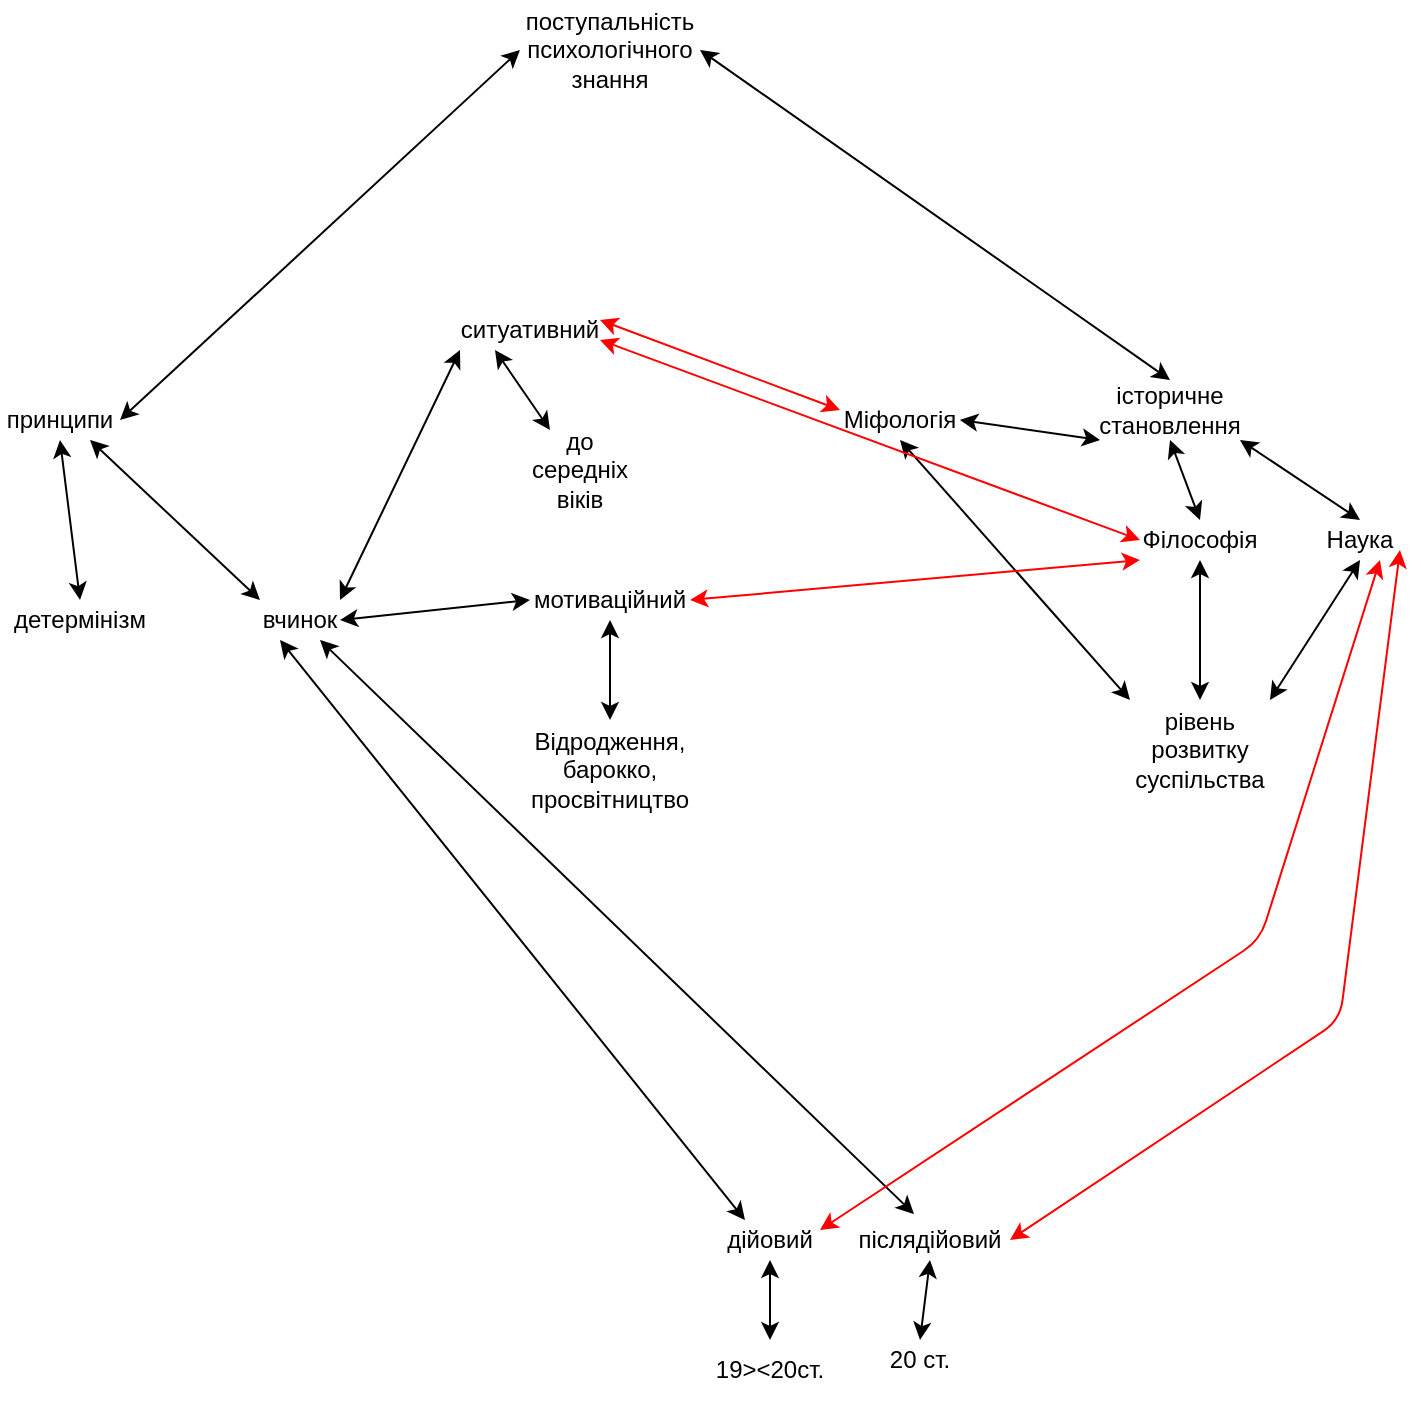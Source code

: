 <mxfile version="15.0.3" type="github">
  <diagram id="oc141sA5X3rjAd4bpJ3t" name="Page-1">
    <mxGraphModel dx="3342" dy="1842" grid="1" gridSize="10" guides="1" tooltips="1" connect="1" arrows="1" fold="1" page="1" pageScale="1" pageWidth="1500" pageHeight="1500" math="0" shadow="0">
      <root>
        <mxCell id="0" />
        <mxCell id="1" parent="0" />
        <mxCell id="bpgr1umbOOrT4S0ubv_E-1" value="поступальність психологічного знання" style="text;html=1;strokeColor=none;fillColor=none;align=center;verticalAlign=middle;whiteSpace=wrap;rounded=0;" vertex="1" parent="1">
          <mxGeometry x="300" y="160" width="90" height="50" as="geometry" />
        </mxCell>
        <mxCell id="bpgr1umbOOrT4S0ubv_E-2" value="принципи" style="text;html=1;strokeColor=none;fillColor=none;align=center;verticalAlign=middle;whiteSpace=wrap;rounded=0;" vertex="1" parent="1">
          <mxGeometry x="40" y="360" width="60" height="20" as="geometry" />
        </mxCell>
        <mxCell id="bpgr1umbOOrT4S0ubv_E-3" value="" style="endArrow=classic;startArrow=classic;html=1;entryX=0;entryY=0.5;entryDx=0;entryDy=0;exitX=1;exitY=0.5;exitDx=0;exitDy=0;" edge="1" parent="1" source="bpgr1umbOOrT4S0ubv_E-2" target="bpgr1umbOOrT4S0ubv_E-1">
          <mxGeometry width="50" height="50" relative="1" as="geometry">
            <mxPoint x="390" y="800" as="sourcePoint" />
            <mxPoint x="440" y="750" as="targetPoint" />
            <Array as="points" />
          </mxGeometry>
        </mxCell>
        <mxCell id="bpgr1umbOOrT4S0ubv_E-4" value="детермінізм" style="text;html=1;strokeColor=none;fillColor=none;align=center;verticalAlign=middle;whiteSpace=wrap;rounded=0;" vertex="1" parent="1">
          <mxGeometry x="40" y="460" width="80" height="20" as="geometry" />
        </mxCell>
        <mxCell id="bpgr1umbOOrT4S0ubv_E-5" value="" style="endArrow=classic;startArrow=classic;html=1;entryX=0.5;entryY=1;entryDx=0;entryDy=0;exitX=0.5;exitY=0;exitDx=0;exitDy=0;" edge="1" parent="1" source="bpgr1umbOOrT4S0ubv_E-4" target="bpgr1umbOOrT4S0ubv_E-2">
          <mxGeometry width="50" height="50" relative="1" as="geometry">
            <mxPoint x="390" y="800" as="sourcePoint" />
            <mxPoint x="440" y="750" as="targetPoint" />
          </mxGeometry>
        </mxCell>
        <mxCell id="bpgr1umbOOrT4S0ubv_E-6" value="вчинок" style="text;html=1;strokeColor=none;fillColor=none;align=center;verticalAlign=middle;whiteSpace=wrap;rounded=0;" vertex="1" parent="1">
          <mxGeometry x="170" y="460" width="40" height="20" as="geometry" />
        </mxCell>
        <mxCell id="bpgr1umbOOrT4S0ubv_E-8" value="" style="endArrow=classic;startArrow=classic;html=1;entryX=0.75;entryY=1;entryDx=0;entryDy=0;exitX=0;exitY=0;exitDx=0;exitDy=0;" edge="1" parent="1" source="bpgr1umbOOrT4S0ubv_E-6" target="bpgr1umbOOrT4S0ubv_E-2">
          <mxGeometry width="50" height="50" relative="1" as="geometry">
            <mxPoint x="390" y="800" as="sourcePoint" />
            <mxPoint x="440" y="750" as="targetPoint" />
          </mxGeometry>
        </mxCell>
        <mxCell id="bpgr1umbOOrT4S0ubv_E-9" value="ситуативний" style="text;html=1;strokeColor=none;fillColor=none;align=center;verticalAlign=middle;whiteSpace=wrap;rounded=0;" vertex="1" parent="1">
          <mxGeometry x="270" y="315" width="70" height="20" as="geometry" />
        </mxCell>
        <mxCell id="bpgr1umbOOrT4S0ubv_E-10" value="" style="endArrow=classic;startArrow=classic;html=1;exitX=0;exitY=1;exitDx=0;exitDy=0;exitPerimeter=0;entryX=1;entryY=0;entryDx=0;entryDy=0;" edge="1" parent="1" source="bpgr1umbOOrT4S0ubv_E-9" target="bpgr1umbOOrT4S0ubv_E-6">
          <mxGeometry width="50" height="50" relative="1" as="geometry">
            <mxPoint x="390" y="800" as="sourcePoint" />
            <mxPoint x="230" y="460" as="targetPoint" />
          </mxGeometry>
        </mxCell>
        <mxCell id="bpgr1umbOOrT4S0ubv_E-11" value="мотиваційний" style="text;html=1;strokeColor=none;fillColor=none;align=center;verticalAlign=middle;whiteSpace=wrap;rounded=0;" vertex="1" parent="1">
          <mxGeometry x="305" y="450" width="80" height="20" as="geometry" />
        </mxCell>
        <mxCell id="bpgr1umbOOrT4S0ubv_E-13" value="" style="endArrow=classic;startArrow=classic;html=1;entryX=1;entryY=0.5;entryDx=0;entryDy=0;exitX=0;exitY=0.5;exitDx=0;exitDy=0;" edge="1" parent="1" source="bpgr1umbOOrT4S0ubv_E-11" target="bpgr1umbOOrT4S0ubv_E-6">
          <mxGeometry width="50" height="50" relative="1" as="geometry">
            <mxPoint x="390" y="800" as="sourcePoint" />
            <mxPoint x="440" y="750" as="targetPoint" />
          </mxGeometry>
        </mxCell>
        <mxCell id="bpgr1umbOOrT4S0ubv_E-14" value="дійовий" style="text;html=1;strokeColor=none;fillColor=none;align=center;verticalAlign=middle;whiteSpace=wrap;rounded=0;" vertex="1" parent="1">
          <mxGeometry x="400" y="770" width="50" height="20" as="geometry" />
        </mxCell>
        <mxCell id="bpgr1umbOOrT4S0ubv_E-15" value="" style="endArrow=classic;startArrow=classic;html=1;entryX=0.25;entryY=1;entryDx=0;entryDy=0;exitX=0.25;exitY=0;exitDx=0;exitDy=0;" edge="1" parent="1" source="bpgr1umbOOrT4S0ubv_E-14" target="bpgr1umbOOrT4S0ubv_E-6">
          <mxGeometry width="50" height="50" relative="1" as="geometry">
            <mxPoint x="390" y="800" as="sourcePoint" />
            <mxPoint x="440" y="750" as="targetPoint" />
          </mxGeometry>
        </mxCell>
        <mxCell id="bpgr1umbOOrT4S0ubv_E-16" value="післядійовий" style="text;html=1;strokeColor=none;fillColor=none;align=center;verticalAlign=middle;whiteSpace=wrap;rounded=0;" vertex="1" parent="1">
          <mxGeometry x="465" y="770" width="80" height="20" as="geometry" />
        </mxCell>
        <mxCell id="bpgr1umbOOrT4S0ubv_E-17" value="" style="endArrow=classic;startArrow=classic;html=1;entryX=0.4;entryY=-0.15;entryDx=0;entryDy=0;entryPerimeter=0;exitX=0.75;exitY=1;exitDx=0;exitDy=0;" edge="1" parent="1" source="bpgr1umbOOrT4S0ubv_E-6" target="bpgr1umbOOrT4S0ubv_E-16">
          <mxGeometry width="50" height="50" relative="1" as="geometry">
            <mxPoint x="210" y="500" as="sourcePoint" />
            <mxPoint x="440" y="750" as="targetPoint" />
          </mxGeometry>
        </mxCell>
        <mxCell id="bpgr1umbOOrT4S0ubv_E-18" value="історичне становлення" style="text;html=1;strokeColor=none;fillColor=none;align=center;verticalAlign=middle;whiteSpace=wrap;rounded=0;" vertex="1" parent="1">
          <mxGeometry x="590" y="350" width="70" height="30" as="geometry" />
        </mxCell>
        <mxCell id="bpgr1umbOOrT4S0ubv_E-19" value="" style="endArrow=classic;startArrow=classic;html=1;exitX=1;exitY=0.5;exitDx=0;exitDy=0;entryX=0.5;entryY=0;entryDx=0;entryDy=0;" edge="1" parent="1" source="bpgr1umbOOrT4S0ubv_E-1" target="bpgr1umbOOrT4S0ubv_E-18">
          <mxGeometry width="50" height="50" relative="1" as="geometry">
            <mxPoint x="710" y="800" as="sourcePoint" />
            <mxPoint x="760" y="750" as="targetPoint" />
          </mxGeometry>
        </mxCell>
        <mxCell id="bpgr1umbOOrT4S0ubv_E-20" value="Міфологія" style="text;html=1;strokeColor=none;fillColor=none;align=center;verticalAlign=middle;whiteSpace=wrap;rounded=0;" vertex="1" parent="1">
          <mxGeometry x="460" y="360" width="60" height="20" as="geometry" />
        </mxCell>
        <mxCell id="bpgr1umbOOrT4S0ubv_E-21" value="" style="endArrow=classic;startArrow=classic;html=1;entryX=0;entryY=1;entryDx=0;entryDy=0;exitX=1;exitY=0.5;exitDx=0;exitDy=0;" edge="1" parent="1" source="bpgr1umbOOrT4S0ubv_E-20" target="bpgr1umbOOrT4S0ubv_E-18">
          <mxGeometry width="50" height="50" relative="1" as="geometry">
            <mxPoint x="710" y="800" as="sourcePoint" />
            <mxPoint x="760" y="750" as="targetPoint" />
          </mxGeometry>
        </mxCell>
        <mxCell id="bpgr1umbOOrT4S0ubv_E-22" value="Філософія" style="text;html=1;strokeColor=none;fillColor=none;align=center;verticalAlign=middle;whiteSpace=wrap;rounded=0;" vertex="1" parent="1">
          <mxGeometry x="610" y="420" width="60" height="20" as="geometry" />
        </mxCell>
        <mxCell id="bpgr1umbOOrT4S0ubv_E-23" value="" style="endArrow=classic;startArrow=classic;html=1;entryX=0.5;entryY=1;entryDx=0;entryDy=0;exitX=0.5;exitY=0;exitDx=0;exitDy=0;" edge="1" parent="1" source="bpgr1umbOOrT4S0ubv_E-22" target="bpgr1umbOOrT4S0ubv_E-18">
          <mxGeometry width="50" height="50" relative="1" as="geometry">
            <mxPoint x="710" y="800" as="sourcePoint" />
            <mxPoint x="760" y="750" as="targetPoint" />
          </mxGeometry>
        </mxCell>
        <mxCell id="bpgr1umbOOrT4S0ubv_E-24" value="Наука" style="text;html=1;strokeColor=none;fillColor=none;align=center;verticalAlign=middle;whiteSpace=wrap;rounded=0;" vertex="1" parent="1">
          <mxGeometry x="700" y="420" width="40" height="20" as="geometry" />
        </mxCell>
        <mxCell id="bpgr1umbOOrT4S0ubv_E-25" value="" style="endArrow=classic;startArrow=classic;html=1;entryX=1;entryY=1;entryDx=0;entryDy=0;exitX=0.5;exitY=0;exitDx=0;exitDy=0;" edge="1" parent="1" source="bpgr1umbOOrT4S0ubv_E-24" target="bpgr1umbOOrT4S0ubv_E-18">
          <mxGeometry width="50" height="50" relative="1" as="geometry">
            <mxPoint x="710" y="800" as="sourcePoint" />
            <mxPoint x="760" y="750" as="targetPoint" />
          </mxGeometry>
        </mxCell>
        <mxCell id="bpgr1umbOOrT4S0ubv_E-26" value="рівень розвитку суспільства" style="text;html=1;strokeColor=none;fillColor=none;align=center;verticalAlign=middle;whiteSpace=wrap;rounded=0;" vertex="1" parent="1">
          <mxGeometry x="605" y="510" width="70" height="50" as="geometry" />
        </mxCell>
        <mxCell id="bpgr1umbOOrT4S0ubv_E-27" value="" style="endArrow=classic;startArrow=classic;html=1;entryX=0.5;entryY=1;entryDx=0;entryDy=0;exitX=1;exitY=0;exitDx=0;exitDy=0;" edge="1" parent="1" source="bpgr1umbOOrT4S0ubv_E-26" target="bpgr1umbOOrT4S0ubv_E-24">
          <mxGeometry width="50" height="50" relative="1" as="geometry">
            <mxPoint x="710" y="800" as="sourcePoint" />
            <mxPoint x="760" y="750" as="targetPoint" />
          </mxGeometry>
        </mxCell>
        <mxCell id="bpgr1umbOOrT4S0ubv_E-28" value="" style="endArrow=classic;startArrow=classic;html=1;entryX=0.5;entryY=1;entryDx=0;entryDy=0;exitX=0;exitY=0;exitDx=0;exitDy=0;" edge="1" parent="1" source="bpgr1umbOOrT4S0ubv_E-26" target="bpgr1umbOOrT4S0ubv_E-20">
          <mxGeometry width="50" height="50" relative="1" as="geometry">
            <mxPoint x="710" y="800" as="sourcePoint" />
            <mxPoint x="760" y="750" as="targetPoint" />
          </mxGeometry>
        </mxCell>
        <mxCell id="bpgr1umbOOrT4S0ubv_E-29" value="" style="endArrow=classic;startArrow=classic;html=1;entryX=0.5;entryY=1;entryDx=0;entryDy=0;exitX=0.5;exitY=0;exitDx=0;exitDy=0;" edge="1" parent="1" source="bpgr1umbOOrT4S0ubv_E-26" target="bpgr1umbOOrT4S0ubv_E-22">
          <mxGeometry width="50" height="50" relative="1" as="geometry">
            <mxPoint x="710" y="800" as="sourcePoint" />
            <mxPoint x="760" y="750" as="targetPoint" />
          </mxGeometry>
        </mxCell>
        <mxCell id="bpgr1umbOOrT4S0ubv_E-30" value="до середніх віків" style="text;html=1;strokeColor=none;fillColor=none;align=center;verticalAlign=middle;whiteSpace=wrap;rounded=0;" vertex="1" parent="1">
          <mxGeometry x="300" y="375" width="60" height="40" as="geometry" />
        </mxCell>
        <mxCell id="bpgr1umbOOrT4S0ubv_E-31" value="" style="endArrow=classic;startArrow=classic;html=1;entryX=0.25;entryY=1;entryDx=0;entryDy=0;exitX=0.25;exitY=0;exitDx=0;exitDy=0;" edge="1" parent="1" source="bpgr1umbOOrT4S0ubv_E-30" target="bpgr1umbOOrT4S0ubv_E-9">
          <mxGeometry width="50" height="50" relative="1" as="geometry">
            <mxPoint x="910" y="545" as="sourcePoint" />
            <mxPoint x="960" y="495" as="targetPoint" />
          </mxGeometry>
        </mxCell>
        <mxCell id="bpgr1umbOOrT4S0ubv_E-32" value="Відродження, барокко, просвітництво" style="text;html=1;strokeColor=none;fillColor=none;align=center;verticalAlign=middle;whiteSpace=wrap;rounded=0;" vertex="1" parent="1">
          <mxGeometry x="300" y="520" width="90" height="50" as="geometry" />
        </mxCell>
        <mxCell id="bpgr1umbOOrT4S0ubv_E-33" value="" style="endArrow=classic;startArrow=classic;html=1;entryX=0.5;entryY=1;entryDx=0;entryDy=0;exitX=0.5;exitY=0;exitDx=0;exitDy=0;" edge="1" parent="1" source="bpgr1umbOOrT4S0ubv_E-32" target="bpgr1umbOOrT4S0ubv_E-11">
          <mxGeometry width="50" height="50" relative="1" as="geometry">
            <mxPoint x="815" y="710" as="sourcePoint" />
            <mxPoint x="865" y="660" as="targetPoint" />
          </mxGeometry>
        </mxCell>
        <mxCell id="bpgr1umbOOrT4S0ubv_E-34" value="19&amp;gt;&amp;lt;20ст." style="text;html=1;strokeColor=none;fillColor=none;align=center;verticalAlign=middle;whiteSpace=wrap;rounded=0;" vertex="1" parent="1">
          <mxGeometry x="390" y="830" width="70" height="30" as="geometry" />
        </mxCell>
        <mxCell id="bpgr1umbOOrT4S0ubv_E-35" value="" style="endArrow=classic;startArrow=classic;html=1;entryX=0.5;entryY=1;entryDx=0;entryDy=0;exitX=0.5;exitY=0;exitDx=0;exitDy=0;" edge="1" parent="1" source="bpgr1umbOOrT4S0ubv_E-34" target="bpgr1umbOOrT4S0ubv_E-14">
          <mxGeometry width="50" height="50" relative="1" as="geometry">
            <mxPoint x="810" y="1030" as="sourcePoint" />
            <mxPoint x="860" y="980" as="targetPoint" />
          </mxGeometry>
        </mxCell>
        <mxCell id="bpgr1umbOOrT4S0ubv_E-36" value="20 ст." style="text;html=1;strokeColor=none;fillColor=none;align=center;verticalAlign=middle;whiteSpace=wrap;rounded=0;" vertex="1" parent="1">
          <mxGeometry x="480" y="830" width="40" height="20" as="geometry" />
        </mxCell>
        <mxCell id="bpgr1umbOOrT4S0ubv_E-37" value="" style="endArrow=classic;startArrow=classic;html=1;entryX=0.5;entryY=1;entryDx=0;entryDy=0;exitX=0.5;exitY=0;exitDx=0;exitDy=0;" edge="1" parent="1" source="bpgr1umbOOrT4S0ubv_E-36" target="bpgr1umbOOrT4S0ubv_E-16">
          <mxGeometry width="50" height="50" relative="1" as="geometry">
            <mxPoint x="810" y="1030" as="sourcePoint" />
            <mxPoint x="860" y="980" as="targetPoint" />
          </mxGeometry>
        </mxCell>
        <mxCell id="bpgr1umbOOrT4S0ubv_E-38" value="" style="endArrow=classic;startArrow=classic;html=1;strokeColor=#FF0000;entryX=0;entryY=0.25;entryDx=0;entryDy=0;exitX=1;exitY=0.25;exitDx=0;exitDy=0;" edge="1" parent="1" source="bpgr1umbOOrT4S0ubv_E-9" target="bpgr1umbOOrT4S0ubv_E-20">
          <mxGeometry width="50" height="50" relative="1" as="geometry">
            <mxPoint x="710" y="800" as="sourcePoint" />
            <mxPoint x="760" y="750" as="targetPoint" />
          </mxGeometry>
        </mxCell>
        <mxCell id="bpgr1umbOOrT4S0ubv_E-39" value="" style="endArrow=classic;startArrow=classic;html=1;strokeColor=#FF0000;exitX=1;exitY=0.75;exitDx=0;exitDy=0;entryX=0;entryY=0.5;entryDx=0;entryDy=0;" edge="1" parent="1" source="bpgr1umbOOrT4S0ubv_E-9" target="bpgr1umbOOrT4S0ubv_E-22">
          <mxGeometry width="50" height="50" relative="1" as="geometry">
            <mxPoint x="710" y="800" as="sourcePoint" />
            <mxPoint x="760" y="750" as="targetPoint" />
          </mxGeometry>
        </mxCell>
        <mxCell id="bpgr1umbOOrT4S0ubv_E-40" value="" style="endArrow=classic;startArrow=classic;html=1;strokeColor=#FF0000;entryX=0;entryY=1;entryDx=0;entryDy=0;exitX=1;exitY=0.5;exitDx=0;exitDy=0;" edge="1" parent="1" source="bpgr1umbOOrT4S0ubv_E-11" target="bpgr1umbOOrT4S0ubv_E-22">
          <mxGeometry width="50" height="50" relative="1" as="geometry">
            <mxPoint x="710" y="800" as="sourcePoint" />
            <mxPoint x="760" y="750" as="targetPoint" />
          </mxGeometry>
        </mxCell>
        <mxCell id="bpgr1umbOOrT4S0ubv_E-41" value="" style="endArrow=classic;startArrow=classic;html=1;strokeColor=#FF0000;entryX=0.75;entryY=1;entryDx=0;entryDy=0;exitX=1;exitY=0.25;exitDx=0;exitDy=0;" edge="1" parent="1" source="bpgr1umbOOrT4S0ubv_E-14" target="bpgr1umbOOrT4S0ubv_E-24">
          <mxGeometry width="50" height="50" relative="1" as="geometry">
            <mxPoint x="710" y="800" as="sourcePoint" />
            <mxPoint x="760" y="750" as="targetPoint" />
            <Array as="points">
              <mxPoint x="670" y="630" />
            </Array>
          </mxGeometry>
        </mxCell>
        <mxCell id="bpgr1umbOOrT4S0ubv_E-42" value="" style="endArrow=classic;startArrow=classic;html=1;strokeColor=#FF0000;entryX=1;entryY=0.75;entryDx=0;entryDy=0;exitX=1;exitY=0.5;exitDx=0;exitDy=0;" edge="1" parent="1" source="bpgr1umbOOrT4S0ubv_E-16" target="bpgr1umbOOrT4S0ubv_E-24">
          <mxGeometry width="50" height="50" relative="1" as="geometry">
            <mxPoint x="710" y="800" as="sourcePoint" />
            <mxPoint x="760" y="750" as="targetPoint" />
            <Array as="points">
              <mxPoint x="710" y="670" />
            </Array>
          </mxGeometry>
        </mxCell>
      </root>
    </mxGraphModel>
  </diagram>
</mxfile>
